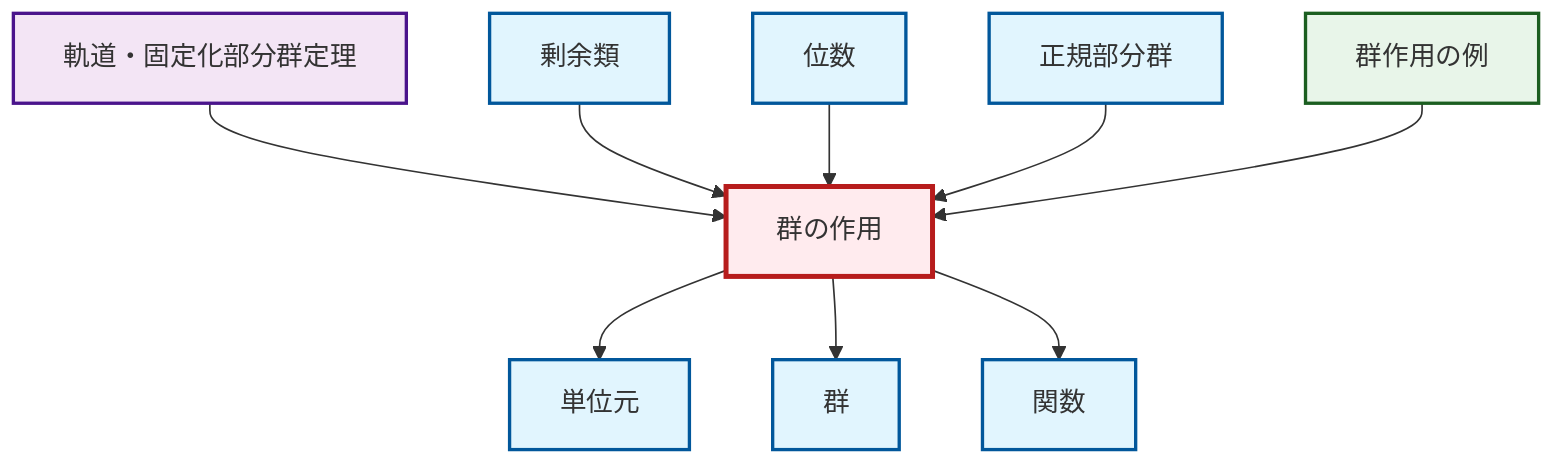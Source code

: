 graph TD
    classDef definition fill:#e1f5fe,stroke:#01579b,stroke-width:2px
    classDef theorem fill:#f3e5f5,stroke:#4a148c,stroke-width:2px
    classDef axiom fill:#fff3e0,stroke:#e65100,stroke-width:2px
    classDef example fill:#e8f5e9,stroke:#1b5e20,stroke-width:2px
    classDef current fill:#ffebee,stroke:#b71c1c,stroke-width:3px
    def-order["位数"]:::definition
    ex-group-action-examples["群作用の例"]:::example
    def-group-action["群の作用"]:::definition
    def-normal-subgroup["正規部分群"]:::definition
    def-identity-element["単位元"]:::definition
    def-function["関数"]:::definition
    thm-orbit-stabilizer["軌道・固定化部分群定理"]:::theorem
    def-group["群"]:::definition
    def-coset["剰余類"]:::definition
    thm-orbit-stabilizer --> def-group-action
    def-group-action --> def-identity-element
    def-group-action --> def-group
    def-coset --> def-group-action
    def-order --> def-group-action
    def-group-action --> def-function
    def-normal-subgroup --> def-group-action
    ex-group-action-examples --> def-group-action
    class def-group-action current